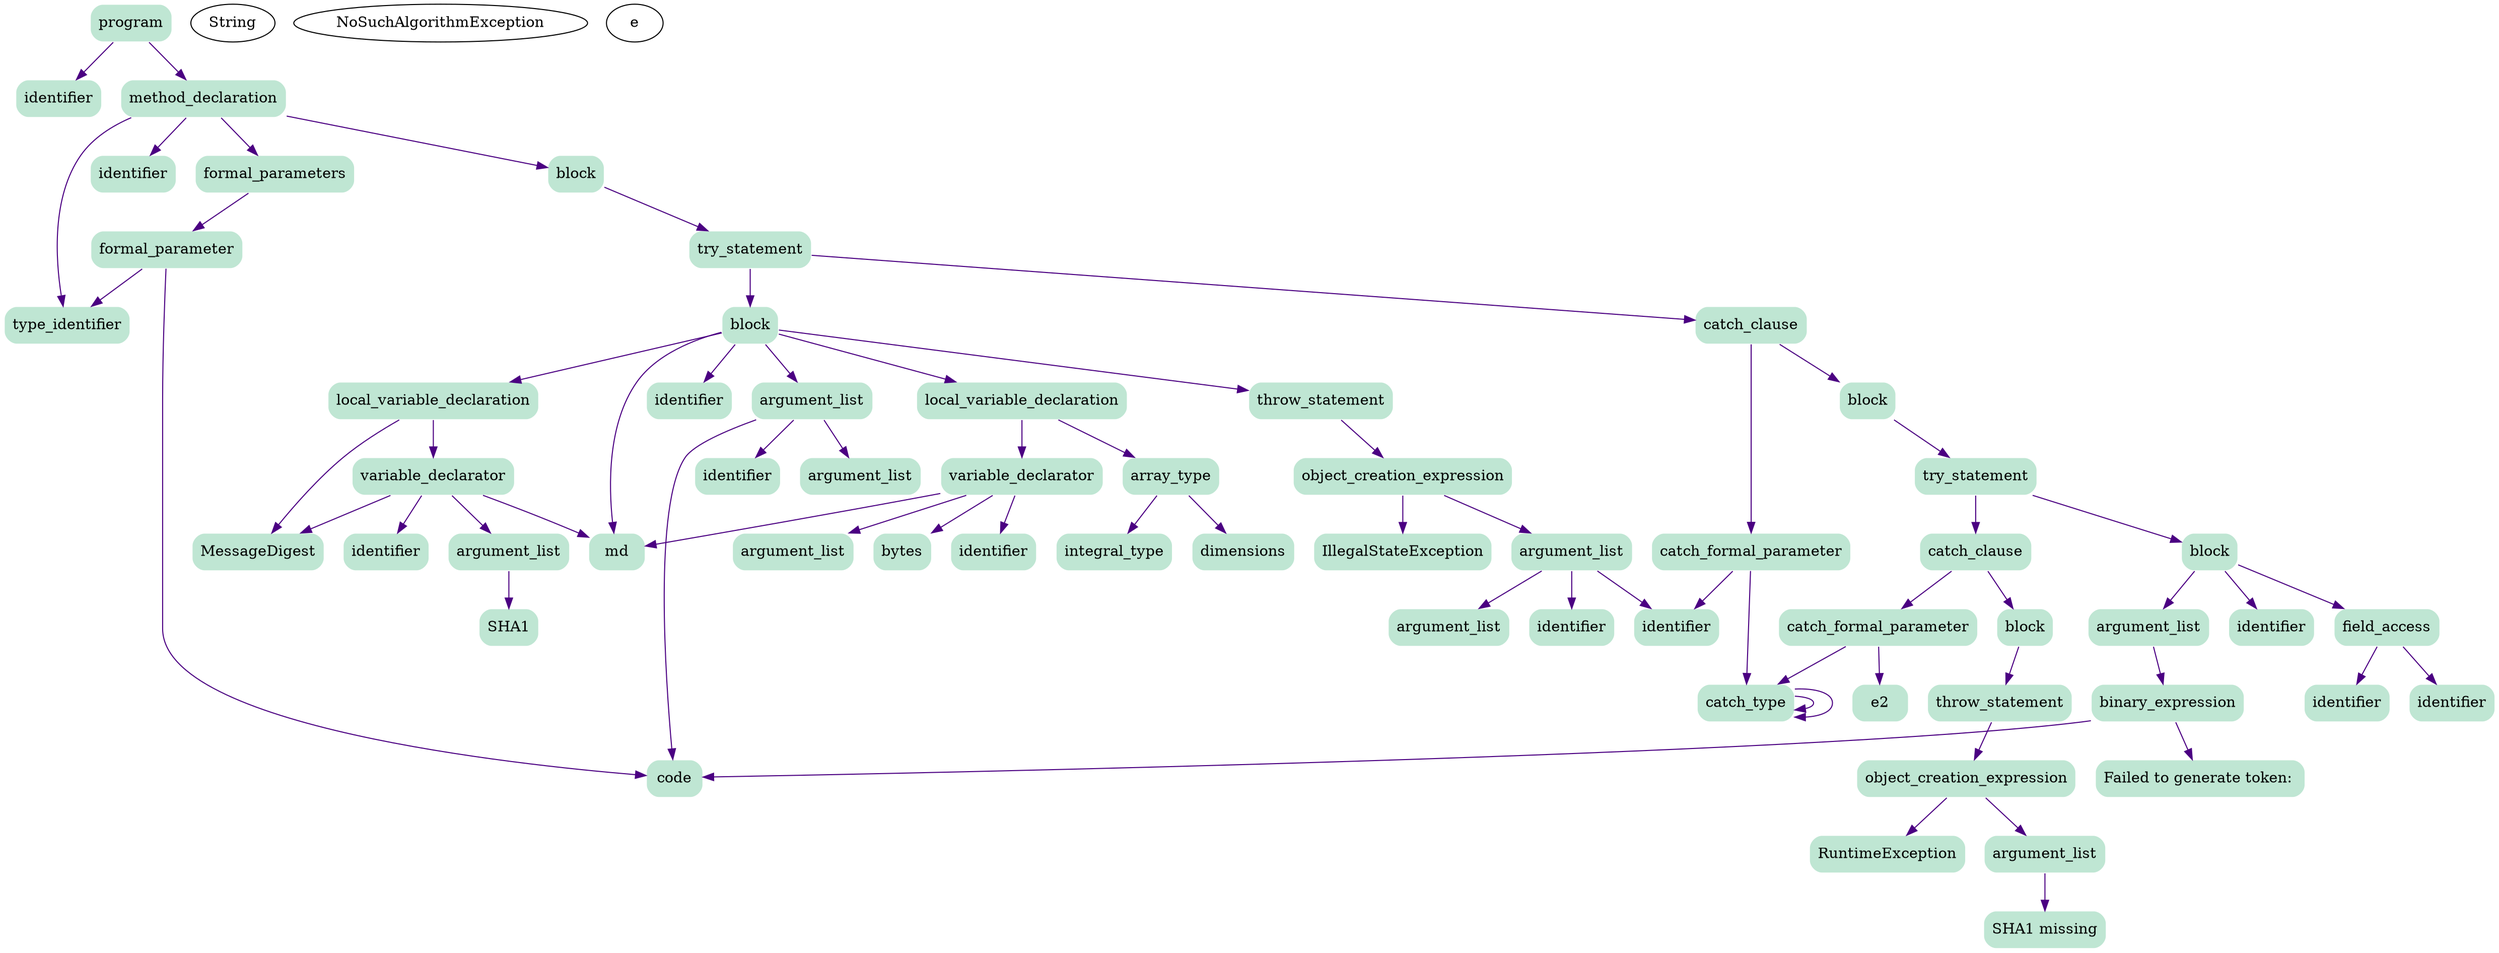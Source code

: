 digraph  {
5 [code="public class CFG_test4 {\n    public String generateToken(String code) {\n        try {            \n            MessageDigest md = MessageDigest.getInstance(\"SHA1\");            \n            md.update(code.getBytes());            \n            byte[] bytes = md.digest();            \n            throw new IllegalStateException(e.getMessage());      \n        } catch (NoSuchAlgorithmException e) { \n            try {\n                System.out.println(\"Failed to generate token: \" + code);\n            }\n            catch (NoSuchAlgorithmException e2) {\n                throw new RuntimeException(\"SHA1 missing\");\n            }   \n        }    \n    }\n}", color=white, fillcolor="#BFE6D3", label=program, node_type=program, shape=box, style="rounded, filled"];
8 [code=CFG_test4, color=white, fillcolor="#BFE6D3", label=identifier, node_type=identifier, shape=box, style="rounded, filled"];
10 [code="public String generateToken(String code) {\n        try {            \n            MessageDigest md = MessageDigest.getInstance(\"SHA1\");            \n            md.update(code.getBytes());            \n            byte[] bytes = md.digest();            \n            throw new IllegalStateException(e.getMessage());      \n        } catch (NoSuchAlgorithmException e) { \n            try {\n                System.out.println(\"Failed to generate token: \" + code);\n            }\n            catch (NoSuchAlgorithmException e2) {\n                throw new RuntimeException(\"SHA1 missing\");\n            }   \n        }    \n    }", color=white, fillcolor="#BFE6D3", label=method_declaration, node_type=method_declaration, shape=box, style="rounded, filled"];
12 [code=String, color=white, fillcolor="#BFE6D3", label=type_identifier, node_type=type_identifier, shape=box, style="rounded, filled"];
13 [code=generateToken, color=white, fillcolor="#BFE6D3", label=identifier, node_type=identifier, shape=box, style="rounded, filled"];
14 [code="(String code)", color=white, fillcolor="#BFE6D3", label=formal_parameters, node_type=formal_parameters, shape=box, style="rounded, filled"];
15 [code="String code", color=white, fillcolor="#BFE6D3", label=formal_parameter, node_type=formal_parameter, shape=box, style="rounded, filled"];
17 [code=code, color=white, fillcolor="#BFE6D3", label=code, node_composition="{17, 74}", node_name=code, node_type=token, shape=box, style="rounded, filled"];
18 [code="{\n        try {            \n            MessageDigest md = MessageDigest.getInstance(\"SHA1\");            \n            md.update(code.getBytes());            \n            byte[] bytes = md.digest();            \n            throw new IllegalStateException(e.getMessage());      \n        } catch (NoSuchAlgorithmException e) { \n            try {\n                System.out.println(\"Failed to generate token: \" + code);\n            }\n            catch (NoSuchAlgorithmException e2) {\n                throw new RuntimeException(\"SHA1 missing\");\n            }   \n        }    \n    }", color=white, fillcolor="#BFE6D3", label=block, node_type=block, shape=box, style="rounded, filled"];
19 [code="try {            \n            MessageDigest md = MessageDigest.getInstance(\"SHA1\");            \n            md.update(code.getBytes());            \n            byte[] bytes = md.digest();            \n            throw new IllegalStateException(e.getMessage());      \n        } catch (NoSuchAlgorithmException e) { \n            try {\n                System.out.println(\"Failed to generate token: \" + code);\n            }\n            catch (NoSuchAlgorithmException e2) {\n                throw new RuntimeException(\"SHA1 missing\");\n            }   \n        }", color=white, fillcolor="#BFE6D3", label=try_statement, node_type=try_statement, shape=box, style="rounded, filled"];
20 [code="{            \n            MessageDigest md = MessageDigest.getInstance(\"SHA1\");            \n            md.update(code.getBytes());            \n            byte[] bytes = md.digest();            \n            throw new IllegalStateException(e.getMessage());      \n        }", color=white, fillcolor="#BFE6D3", label=block, node_type=block, shape=box, style="rounded, filled"];
21 [code="MessageDigest md = MessageDigest.getInstance(\"SHA1\");", color=white, fillcolor="#BFE6D3", label=local_variable_declaration, node_type=local_variable_declaration, shape=box, style="rounded, filled"];
22 [code=MessageDigest, color=white, fillcolor="#BFE6D3", label=MessageDigest, node_composition="{22}", node_name=MessageDigest, node_type=token, shape=box, style="rounded, filled"];
23 [code="md = MessageDigest.getInstance(\"SHA1\")", color=white, fillcolor="#BFE6D3", label=variable_declarator, node_type=variable_declarator, shape=box, style="rounded, filled"];
24 [code=md, color=white, fillcolor="#BFE6D3", label=md, node_composition="{24}", node_name=md, node_type=token, shape=box, style="rounded, filled"];
27 [code=getInstance, color=white, fillcolor="#BFE6D3", label=identifier, node_type=identifier, shape=box, style="rounded, filled"];
28 [code="(\"SHA1\")", color=white, fillcolor="#BFE6D3", label=argument_list, node_type=argument_list, shape=box, style="rounded, filled"];
29 [code="SHA1", color=white, fillcolor="#BFE6D3", label="SHA1", node_composition="{29}", node_name="SHA1", node_type=token, shape=box, style="rounded, filled"];
33 [code=update, color=white, fillcolor="#BFE6D3", label=identifier, node_type=identifier, shape=box, style="rounded, filled"];
34 [code="(code.getBytes())", color=white, fillcolor="#BFE6D3", label=argument_list, node_type=argument_list, shape=box, style="rounded, filled"];
37 [code=getBytes, color=white, fillcolor="#BFE6D3", label=identifier, node_type=identifier, shape=box, style="rounded, filled"];
38 [code="()", color=white, fillcolor="#BFE6D3", label=argument_list, node_type=argument_list, shape=box, style="rounded, filled"];
39 [code="byte[] bytes = md.digest();", color=white, fillcolor="#BFE6D3", label=local_variable_declaration, node_type=local_variable_declaration, shape=box, style="rounded, filled"];
40 [code="byte[]", color=white, fillcolor="#BFE6D3", label=array_type, node_type=array_type, shape=box, style="rounded, filled"];
41 [code=byte, color=white, fillcolor="#BFE6D3", label=integral_type, node_type=integral_type, shape=box, style="rounded, filled"];
42 [code="[]", color=white, fillcolor="#BFE6D3", label=dimensions, node_type=dimensions, shape=box, style="rounded, filled"];
43 [code="bytes = md.digest()", color=white, fillcolor="#BFE6D3", label=variable_declarator, node_type=variable_declarator, shape=box, style="rounded, filled"];
44 [code=bytes, color=white, fillcolor="#BFE6D3", label=bytes, node_composition="{44}", node_name=bytes, node_type=token, shape=box, style="rounded, filled"];
47 [code=digest, color=white, fillcolor="#BFE6D3", label=identifier, node_type=identifier, shape=box, style="rounded, filled"];
48 [code="()", color=white, fillcolor="#BFE6D3", label=argument_list, node_type=argument_list, shape=box, style="rounded, filled"];
49 [code="throw new IllegalStateException(e.getMessage());", color=white, fillcolor="#BFE6D3", label=throw_statement, node_type=throw_statement, shape=box, style="rounded, filled"];
50 [code="new IllegalStateException(e.getMessage())", color=white, fillcolor="#BFE6D3", label=object_creation_expression, node_type=object_creation_expression, shape=box, style="rounded, filled"];
51 [code=IllegalStateException, color=white, fillcolor="#BFE6D3", label=IllegalStateException, node_composition="{51}", node_name=IllegalStateException, node_type=token, shape=box, style="rounded, filled"];
52 [code="(e.getMessage())", color=white, fillcolor="#BFE6D3", label=argument_list, node_type=argument_list, shape=box, style="rounded, filled"];
54 [code=e, color=white, fillcolor="#BFE6D3", label=identifier, node_type=identifier, shape=box, style="rounded, filled"];
55 [code=getMessage, color=white, fillcolor="#BFE6D3", label=identifier, node_type=identifier, shape=box, style="rounded, filled"];
56 [code="()", color=white, fillcolor="#BFE6D3", label=argument_list, node_type=argument_list, shape=box, style="rounded, filled"];
57 [code="catch (NoSuchAlgorithmException e) { \n            try {\n                System.out.println(\"Failed to generate token: \" + code);\n            }\n            catch (NoSuchAlgorithmException e2) {\n                throw new RuntimeException(\"SHA1 missing\");\n            }   \n        }", color=white, fillcolor="#BFE6D3", label=catch_clause, node_type=catch_clause, shape=box, style="rounded, filled"];
58 [code="NoSuchAlgorithmException e", color=white, fillcolor="#BFE6D3", label=catch_formal_parameter, node_type=catch_formal_parameter, shape=box, style="rounded, filled"];
59 [code=NoSuchAlgorithmException, color=white, fillcolor="#BFE6D3", label=catch_type, node_type=catch_type, shape=box, style="rounded, filled"];
62 [code="{ \n            try {\n                System.out.println(\"Failed to generate token: \" + code);\n            }\n            catch (NoSuchAlgorithmException e2) {\n                throw new RuntimeException(\"SHA1 missing\");\n            }   \n        }", color=white, fillcolor="#BFE6D3", label=block, node_type=block, shape=box, style="rounded, filled"];
63 [code="try {\n                System.out.println(\"Failed to generate token: \" + code);\n            }\n            catch (NoSuchAlgorithmException e2) {\n                throw new RuntimeException(\"SHA1 missing\");\n            }", color=white, fillcolor="#BFE6D3", label=try_statement, node_type=try_statement, shape=box, style="rounded, filled"];
64 [code="{\n                System.out.println(\"Failed to generate token: \" + code);\n            }", color=white, fillcolor="#BFE6D3", label=block, node_type=block, shape=box, style="rounded, filled"];
67 [code="System.out", color=white, fillcolor="#BFE6D3", label=field_access, node_type=field_access, shape=box, style="rounded, filled"];
68 [code=System, color=white, fillcolor="#BFE6D3", label=identifier, node_type=identifier, shape=box, style="rounded, filled"];
69 [code=out, color=white, fillcolor="#BFE6D3", label=identifier, node_type=identifier, shape=box, style="rounded, filled"];
70 [code=println, color=white, fillcolor="#BFE6D3", label=identifier, node_type=identifier, shape=box, style="rounded, filled"];
71 [code="(\"Failed to generate token: \" + code)", color=white, fillcolor="#BFE6D3", label=argument_list, node_type=argument_list, shape=box, style="rounded, filled"];
72 [code="\"Failed to generate token: \" + code", color=white, fillcolor="#BFE6D3", label=binary_expression, node_type=binary_expression, shape=box, style="rounded, filled"];
73 [code="Failed to generate token: ", color=white, fillcolor="#BFE6D3", label="Failed to generate token: ", node_composition="{73}", node_name="Failed to generate token: ", node_type=token, shape=box, style="rounded, filled"];
75 [code="catch (NoSuchAlgorithmException e2) {\n                throw new RuntimeException(\"SHA1 missing\");\n            }", color=white, fillcolor="#BFE6D3", label=catch_clause, node_type=catch_clause, shape=box, style="rounded, filled"];
76 [code="NoSuchAlgorithmException e2", color=white, fillcolor="#BFE6D3", label=catch_formal_parameter, node_type=catch_formal_parameter, shape=box, style="rounded, filled"];
79 [code=e2, color=white, fillcolor="#BFE6D3", label=e2, node_composition="{79}", node_name=e2, node_type=token, shape=box, style="rounded, filled"];
80 [code="{\n                throw new RuntimeException(\"SHA1 missing\");\n            }", color=white, fillcolor="#BFE6D3", label=block, node_type=block, shape=box, style="rounded, filled"];
81 [code="throw new RuntimeException(\"SHA1 missing\");", color=white, fillcolor="#BFE6D3", label=throw_statement, node_type=throw_statement, shape=box, style="rounded, filled"];
82 [code="new RuntimeException(\"SHA1 missing\")", color=white, fillcolor="#BFE6D3", label=object_creation_expression, node_type=object_creation_expression, shape=box, style="rounded, filled"];
83 [code=RuntimeException, color=white, fillcolor="#BFE6D3", label=RuntimeException, node_composition="{83}", node_name=RuntimeException, node_type=token, shape=box, style="rounded, filled"];
84 [code="(\"SHA1 missing\")", color=white, fillcolor="#BFE6D3", label=argument_list, node_type=argument_list, shape=box, style="rounded, filled"];
85 [code="SHA1 missing", color=white, fillcolor="#BFE6D3", label="SHA1 missing", node_composition="{85}", node_name="SHA1 missing", node_type=token, shape=box, style="rounded, filled"];
16 [label=String, node_composition="{16}", node_name=String, node_type=token];
60 [label=NoSuchAlgorithmException, node_composition="{60, 78}", node_name=NoSuchAlgorithmException, node_type=token];
61 [label=e, node_composition="{61}", node_name=e, node_type=token];
5 -> 8  [color=indigo, edge_type=AST_edge, key=0, shape=vee];
5 -> 10  [color=indigo, edge_type=AST_edge, key=0, shape=vee];
10 -> 12  [color=indigo, edge_type=AST_edge, key=0, shape=vee];
10 -> 13  [color=indigo, edge_type=AST_edge, key=0, shape=vee];
10 -> 14  [color=indigo, edge_type=AST_edge, key=0, shape=vee];
10 -> 18  [color=indigo, edge_type=AST_edge, key=0, shape=vee];
14 -> 15  [color=indigo, edge_type=AST_edge, key=0, shape=vee];
15 -> 17  [color=indigo, edge_type=AST_edge, key=0, shape=vee];
15 -> 12  [color=indigo, edge_type=AST_edge, key=0, shape=vee];
18 -> 19  [color=indigo, edge_type=AST_edge, key=0, shape=vee];
19 -> 20  [color=indigo, edge_type=AST_edge, key=0, shape=vee];
19 -> 57  [color=indigo, edge_type=AST_edge, key=0, shape=vee];
20 -> 21  [color=indigo, edge_type=AST_edge, key=0, shape=vee];
20 -> 39  [color=indigo, edge_type=AST_edge, key=0, shape=vee];
20 -> 49  [color=indigo, edge_type=AST_edge, key=0, shape=vee];
20 -> 33  [color=indigo, edge_type=AST_edge, key=0, shape=vee];
20 -> 34  [color=indigo, edge_type=AST_edge, key=0, shape=vee];
20 -> 24  [color=indigo, edge_type=AST_edge, key=0, shape=vee];
21 -> 22  [color=indigo, edge_type=AST_edge, key=0, shape=vee];
21 -> 23  [color=indigo, edge_type=AST_edge, key=0, shape=vee];
23 -> 24  [color=indigo, edge_type=AST_edge, key=0, shape=vee];
23 -> 27  [color=indigo, edge_type=AST_edge, key=0, shape=vee];
23 -> 28  [color=indigo, edge_type=AST_edge, key=0, shape=vee];
23 -> 22  [color=indigo, edge_type=AST_edge, key=0, shape=vee];
28 -> 29  [color=indigo, edge_type=AST_edge, key=0, shape=vee];
34 -> 37  [color=indigo, edge_type=AST_edge, key=0, shape=vee];
34 -> 38  [color=indigo, edge_type=AST_edge, key=0, shape=vee];
34 -> 17  [color=indigo, edge_type=AST_edge, key=0, shape=vee];
39 -> 40  [color=indigo, edge_type=AST_edge, key=0, shape=vee];
39 -> 43  [color=indigo, edge_type=AST_edge, key=0, shape=vee];
40 -> 41  [color=indigo, edge_type=AST_edge, key=0, shape=vee];
40 -> 42  [color=indigo, edge_type=AST_edge, key=0, shape=vee];
43 -> 44  [color=indigo, edge_type=AST_edge, key=0, shape=vee];
43 -> 47  [color=indigo, edge_type=AST_edge, key=0, shape=vee];
43 -> 48  [color=indigo, edge_type=AST_edge, key=0, shape=vee];
43 -> 24  [color=indigo, edge_type=AST_edge, key=0, shape=vee];
49 -> 50  [color=indigo, edge_type=AST_edge, key=0, shape=vee];
50 -> 51  [color=indigo, edge_type=AST_edge, key=0, shape=vee];
50 -> 52  [color=indigo, edge_type=AST_edge, key=0, shape=vee];
52 -> 54  [color=indigo, edge_type=AST_edge, key=0, shape=vee];
52 -> 55  [color=indigo, edge_type=AST_edge, key=0, shape=vee];
52 -> 56  [color=indigo, edge_type=AST_edge, key=0, shape=vee];
57 -> 58  [color=indigo, edge_type=AST_edge, key=0, shape=vee];
57 -> 62  [color=indigo, edge_type=AST_edge, key=0, shape=vee];
58 -> 59  [color=indigo, edge_type=AST_edge, key=0, shape=vee];
58 -> 54  [color=indigo, edge_type=AST_edge, key=0, shape=vee];
59 -> 59  [color=indigo, edge_type=AST_edge, key=0, shape=vee];
59 -> 59  [color=indigo, edge_type=AST_edge, key=1, shape=vee];
62 -> 63  [color=indigo, edge_type=AST_edge, key=0, shape=vee];
63 -> 64  [color=indigo, edge_type=AST_edge, key=0, shape=vee];
63 -> 75  [color=indigo, edge_type=AST_edge, key=0, shape=vee];
64 -> 67  [color=indigo, edge_type=AST_edge, key=0, shape=vee];
64 -> 70  [color=indigo, edge_type=AST_edge, key=0, shape=vee];
64 -> 71  [color=indigo, edge_type=AST_edge, key=0, shape=vee];
67 -> 68  [color=indigo, edge_type=AST_edge, key=0, shape=vee];
67 -> 69  [color=indigo, edge_type=AST_edge, key=0, shape=vee];
71 -> 72  [color=indigo, edge_type=AST_edge, key=0, shape=vee];
72 -> 73  [color=indigo, edge_type=AST_edge, key=0, shape=vee];
72 -> 17  [color=indigo, edge_type=AST_edge, key=0, shape=vee];
75 -> 76  [color=indigo, edge_type=AST_edge, key=0, shape=vee];
75 -> 80  [color=indigo, edge_type=AST_edge, key=0, shape=vee];
76 -> 79  [color=indigo, edge_type=AST_edge, key=0, shape=vee];
76 -> 59  [color=indigo, edge_type=AST_edge, key=0, shape=vee];
80 -> 81  [color=indigo, edge_type=AST_edge, key=0, shape=vee];
81 -> 82  [color=indigo, edge_type=AST_edge, key=0, shape=vee];
82 -> 83  [color=indigo, edge_type=AST_edge, key=0, shape=vee];
82 -> 84  [color=indigo, edge_type=AST_edge, key=0, shape=vee];
84 -> 85  [color=indigo, edge_type=AST_edge, key=0, shape=vee];
}
